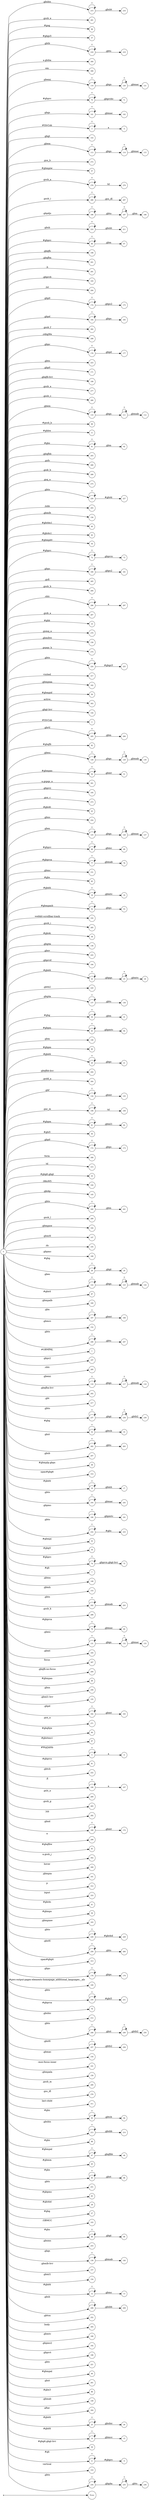 digraph NFA {
  rankdir=LR;
  node [shape=circle, fontsize=10];
  __start [shape=point, label=""];
  __start -> None;
  215 [label="215"];
  281 [label="281"];
  98 [label="98"];
  37 [label="37"];
  218 [label="218"];
  300 [label="300"];
  306 [label="306"];
  119 [label="119"];
  183 [label="183"];
  130 [label="130"];
  287 [label="287"];
  70 [label="70"];
  141 [label="141"];
  241 [label="241"];
  112 [label="112"];
  13 [label="13"];
  3 [label="3"];
  140 [label="140"];
  143 [label="143"];
  113 [label="113"];
  272 [label="272"];
  120 [label="120"];
  57 [label="57"];
  96 [label="96"];
  278 [label="278"];
  286 [label="286"];
  186 [label="186"];
  250 [label="250"];
  210 [label="210"];
  66 [label="66"];
  198 [label="198"];
  201 [label="201"];
  291 [label="291"];
  193 [label="193"];
  294 [label="294"];
  174 [label="174"];
  184 [label="184"];
  249 [label="249"];
  282 [label="282"];
  298 [label="298"];
  297 [label="297"];
  176 [label="176"];
  223 [label="223"];
  171 [label="171"];
  199 [label="199"];
  179 [label="179"];
  17 [label="17"];
  277 [label="277"];
  280 [label="280"];
  110 [label="110"];
  4 [label="4"];
  99 [label="99"];
  0 [label="0"];
  11 [label="11"];
  91 [label="91"];
  127 [label="127"];
  203 [label="203"];
  266 [label="266"];
  233 [label="233"];
  268 [label="268"];
  275 [label="275"];
  226 [label="226"];
  293 [label="293"];
  156 [label="156"];
  229 [label="229"];
  211 [label="211"];
  40 [label="40"];
  42 [label="42"];
  54 [label="54"];
  72 [label="72"];
  94 [label="94"];
  123 [label="123"];
  180 [label="180"];
  265 [label="265"];
  284 [label="284"];
  296 [label="296"];
  267 [label="267"];
  10 [label="10"];
  53 [label="53"];
  270 [label="270"];
  158 [label="158"];
  274 [label="274"];
  224 [label="224"];
  317 [label="317"];
  162 [label="162"];
  92 [label="92"];
  56 [label="56"];
  117 [label="117"];
  303 [label="303"];
  144 [label="144"];
  238 [label="238"];
  2 [label="2"];
  205 [label="205"];
  73 [label="73"];
  107 [label="107"];
  82 [label="82"];
  128 [label="128"];
  239 [label="239"];
  50 [label="50"];
  124 [label="124"];
  301 [label="301"];
  195 [label="195"];
  273 [label="273"];
  43 [label="43"];
  142 [label="142"];
  254 [label="254"];
  188 [label="188"];
  125 [label="125"];
  247 [label="247"];
  68 [label="68"];
  77 [label="77"];
  151 [label="151"];
  71 [label="71"];
  121 [label="121"];
  85 [label="85"];
  90 [label="90"];
  18 [label="18"];
  52 [label="52"];
  102 [label="102"];
  285 [label="285"];
  38 [label="38"];
  136 [label="136"];
  114 [label="114"];
  216 [label="216"];
  255 [label="255"];
  194 [label="194"];
  22 [label="22"];
  26 [label="26"];
  220 [label="220"];
  137 [label="137"];
  109 [label="109"];
  15 [label="15"];
  30 [label="30"];
  63 [label="63"];
  146 [label="146"];
  126 [label="126"];
  60 [label="60"];
  20 [label="20"];
  204 [label="204"];
  264 [label="264"];
  134 [label="134"];
  108 [label="108"];
  61 [label="61"];
  44 [label="44"];
  209 [label="209"];
  187 [label="187"];
  172 [label="172"];
  308 [label="308"];
  315 [label="315"];
  35 [label="35"];
  104 [label="104"];
  51 [label="51"];
  145 [label="145"];
  69 [label="69"];
  80 [label="80"];
  181 [label="181"];
  225 [label="225"];
  23 [label="23"];
  240 [label="240"];
  289 [label="289"];
  164 [label="164"];
  6 [label="6"];
  147 [label="147"];
  191 [label="191"];
  105 [label="105"];
  115 [label="115"];
  189 [label="189"];
  111 [label="111"];
  28 [label="28"];
  122 [label="122"];
  87 [label="87"];
  133 [label="133"];
  160 [label="160"];
  48 [label="48"];
  167 [label="167"];
  152 [label="152"];
  245 [label="245"];
  246 [label="246"];
  214 [label="214"];
  1 [label="1"];
  197 [label="197"];
  295 [label="295"];
  116 [label="116"];
  202 [label="202"];
  217 [label="217"];
  237 [label="237"];
  24 [label="24"];
  32 [label="32"];
  262 [label="262"];
  219 [label="219"];
  207 [label="207"];
  58 [label="58"];
  314 [label="314"];
  16 [label="16"];
  244 [label="244"];
  19 [label="19"];
  190 [label="190"];
  232 [label="232"];
  55 [label="55"];
  34 [label="34"];
  74 [label="74"];
  7 [label="7"];
  29 [label="29"];
  148 [label="148"];
  135 [label="135"];
  153 [label="153"];
  242 [label="242"];
  279 [label="279"];
  235 [label="235"];
  288 [label="288"];
  79 [label="79"];
  131 [label="131"];
  165 [label="165"];
  307 [label="307"];
  200 [label="200"];
  49 [label="49"];
  256 [label="256"];
  155 [label="155"];
  182 [label="182"];
  271 [label="271"];
  84 [label="84"];
  97 [label="97"];
  118 [label="118"];
  5 [label="5"];
  81 [label="81"];
  138 [label="138"];
  222 [label="222"];
  236 [label="236"];
  243 [label="243"];
  106 [label="106"];
  33 [label="33"];
  269 [label="269"];
  283 [label="283"];
  67 [label="67"];
  292 [label="292"];
  169 [label="169"];
  299 [label="299"];
  83 [label="83"];
  302 [label="302"];
  309 [label="309"];
  161 [label="161"];
  312 [label="312"];
  310 [label="310"];
  41 [label="41"];
  59 [label="59"];
  163 [label="163"];
  228 [label="228"];
  259 [label="259"];
  313 [label="313"];
  178 [label="178"];
  100 [label="100"];
  230 [label="230"];
  76 [label="76"];
  212 [label="212"];
  62 [label="62"];
  263 [label="263"];
  248 [label="248"];
  257 [label="257"];
  150 [label="150"];
  227 [label="227"];
  101 [label="101"];
  159 [label="159"];
  290 [label="290"];
  206 [label="206"];
  276 [label="276"];
  311 [label="311"];
  93 [label="93"];
  213 [label="213"];
  185 [label="185"];
  9 [label="9"];
  88 [label="88"];
  47 [label="47"];
  45 [label="45"];
  95 [label="95"];
  168 [label="168"];
  251 [label="251"];
  21 [label="21"];
  65 [label="65"];
  75 [label="75"];
  39 [label="39"];
  27 [label="27"];
  173 [label="173"];
  103 [label="103"];
  89 [label="89"];
  253 [label="253"];
  139 [label="139"];
  157 [label="157"];
  78 [label="78"];
  154 [label="154"];
  12 [label="12"];
  208 [label="208"];
  252 [label="252"];
  305 [label="305"];
  166 [label="166"];
  192 [label="192"];
  196 [label="196"];
  177 [label="177"];
  260 [label="260"];
  221 [label="221"];
  132 [label="132"];
  46 [label="46"];
  261 [label="261"];
  86 [label="86"];
  149 [label="149"];
  304 [label="304"];
  31 [label="31"];
  258 [label="258"];
  175 [label="175"];
  25 [label="25"];
  14 [label="14"];
  64 [label="64"];
  231 [label="231"];
  36 [label="36"];
  170 [label="170"];
  8 [label="8"];
  316 [label="316"];
  234 [label="234"];
  129 [label="129"];
  { node [shape=doublecircle]; 1 2 4 6 7 9 10 11 13 15 17 19 21 24 26 27 29 31 33 34 35 36 37 38 39 40 41 42 43 44 45 46 48 49 51 53 54 55 56 57 58 59 60 62 64 65 67 69 71 73 75 76 78 80 81 82 83 84 85 86 87 88 90 92 94 96 97 98 99 100 101 102 103 104 105 107 109 112 115 118 121 124 127 130 133 135 136 138 140 142 143 144 145 146 147 148 149 150 151 152 153 154 155 156 157 158 159 160 161 162 163 164 165 166 168 170 171 173 175 177 179 181 183 185 188 189 191 192 193 194 195 196 197 198 199 200 201 202 203 204 206 207 209 211 212 214 216 217 219 220 221 222 223 225 227 229 231 233 236 239 241 243 245 247 250 251 252 253 254 255 256 258 260 261 263 264 265 266 267 268 269 270 271 272 273 274 275 276 277 279 280 281 282 283 284 285 287 288 289 290 291 292 293 294 295 297 298 299 300 301 302 303 304 305 306 307 308 309 310 311 312 313 314 315 316 317 }
  0 -> 1 [label="#GBMPAL"];
  0 -> 2 [label="#SIvCob"];
  0 -> 3 [label="#SIvCob"];
  3 -> 3 [label="*"];
  3 -> 4 [label="a"];
  0 -> 5 [label="#WqQANb"];
  5 -> 5 [label="*"];
  5 -> 6 [label="a"];
  0 -> 7 [label="#gb"];
  0 -> 8 [label="#gb"];
  8 -> 8 [label="*"];
  8 -> 9 [label="#gbprc"];
  0 -> 10 [label="#gbb"];
  0 -> 11 [label="#gbbw"];
  0 -> 12 [label="#gbd4"];
  12 -> 12 [label="*"];
  12 -> 13 [label=".gbmc"];
  0 -> 14 [label="#gbd4"];
  14 -> 14 [label="*"];
  14 -> 15 [label=".gbmcc"];
  0 -> 16 [label="#gbd4"];
  16 -> 16 [label="*"];
  16 -> 17 [label=".gbmh"];
  0 -> 18 [label="#gbd4"];
  18 -> 18 [label="*"];
  18 -> 19 [label=".gbmtc"];
  0 -> 20 [label="#gbd4"];
  20 -> 20 [label="*"];
  20 -> 21 [label=".gbpc"];
  0 -> 22 [label="#gbd4"];
  22 -> 22 [label="*"];
  22 -> 23 [label=".gbpgs"];
  23 -> 23 [label="*"];
  23 -> 24 [label=".gbmtc"];
  0 -> 25 [label="#gbd4"];
  25 -> 25 [label="*"];
  25 -> 26 [label=".gbsbic"];
  0 -> 27 [label="#gbg"];
  0 -> 28 [label="#gbg"];
  28 -> 28 [label="*"];
  28 -> 29 [label=".gbgt"];
  0 -> 30 [label="#gbg"];
  30 -> 30 [label="*"];
  30 -> 31 [label=".gbm"];
  0 -> 32 [label="#gbg"];
  32 -> 32 [label="*"];
  32 -> 33 [label=".gbtcb"];
  0 -> 34 [label="#gbg5"];
  0 -> 35 [label="#gbg6.gbgt"];
  0 -> 36 [label="#gbg6.gbgt-hvr"];
  0 -> 37 [label="#gbgs5"];
  0 -> 38 [label="#gbi4i"];
  0 -> 39 [label="#gbi4id"];
  0 -> 40 [label="#gbi4m1"];
  0 -> 41 [label="#gbi4s"];
  0 -> 42 [label="#gbi4s1"];
  0 -> 43 [label="#gbi4t"];
  0 -> 44 [label="#gbi5"];
  0 -> 45 [label="#gbmm"];
  0 -> 46 [label="#gbmpal"];
  0 -> 47 [label="#gbmpal"];
  47 -> 47 [label="*"];
  47 -> 48 [label=".gbqfbb"];
  0 -> 49 [label="#gbmpas"];
  0 -> 50 [label="#gbmpas"];
  50 -> 50 [label="*"];
  50 -> 51 [label=".gbmt"];
  0 -> 52 [label="#gbmpasb"];
  52 -> 52 [label="*"];
  52 -> 53 [label=".gbps"];
  0 -> 54 [label="#gbmpdv"];
  0 -> 55 [label="#gbmpi"];
  0 -> 56 [label="#gbmpid"];
  0 -> 57 [label="#gbmpiw"];
  0 -> 58 [label="#gbmplp.gbps"];
  0 -> 59 [label="#gbmps"];
  0 -> 60 [label="#gbpm"];
  0 -> 61 [label="#gbpm"];
  61 -> 61 [label="*"];
  61 -> 62 [label=".gbml1"];
  0 -> 63 [label="#gbpm"];
  63 -> 63 [label="*"];
  63 -> 64 [label=".gbpmtc"];
  0 -> 65 [label="#gbpms"];
  0 -> 66 [label="#gbprc"];
  66 -> 66 [label="*"];
  66 -> 67 [label=".gbm"];
  0 -> 68 [label="#gbprc"];
  68 -> 68 [label="*"];
  68 -> 69 [label=".gbmc"];
  0 -> 70 [label="#gbprc"];
  70 -> 70 [label="*"];
  70 -> 71 [label=".gbprcbc"];
  0 -> 72 [label="#gbprc"];
  72 -> 72 [label="*"];
  72 -> 73 [label=".gbprcx"];
  0 -> 74 [label="#gbprc"];
  74 -> 74 [label="*"];
  74 -> 75 [label=".gbprcx.gbgt-hvr"];
  0 -> 76 [label="#gbprca"];
  0 -> 77 [label="#gbprca"];
  77 -> 77 [label="*"];
  77 -> 78 [label=".gbmab"];
  0 -> 79 [label="#gbprca"];
  79 -> 79 [label="*"];
  79 -> 80 [label=".gbmac"];
  0 -> 81 [label="#gbprcs"];
  0 -> 82 [label="#gbqfb"];
  0 -> 83 [label="#gbqfbw"];
  0 -> 84 [label="#gbqfqw"];
  0 -> 85 [label="#gbs"];
  0 -> 86 [label="#gbx3"];
  0 -> 87 [label="#gbx4"];
  0 -> 88 [label="#gbz"];
  0 -> 89 [label="#gbz"];
  89 -> 89 [label="*"];
  89 -> 90 [label=".gbgt"];
  0 -> 91 [label="#gbz"];
  91 -> 91 [label="*"];
  91 -> 92 [label=".gbm"];
  0 -> 93 [label="#gbz"];
  93 -> 93 [label="*"];
  93 -> 94 [label=".gbtcb"];
  0 -> 95 [label="#gbz"];
  95 -> 95 [label="*"];
  95 -> 96 [label=".gbzt"];
  0 -> 97 [label="#gbztms1"];
  0 -> 98 [label="#gog"];
  0 -> 99 [label="#gssb_b"];
  0 -> 100 [label="#gws-output-pages-elements-homepage_additional_languages__als"];
  0 -> 101 [label="-moz-focus-inner"];
  0 -> 102 [label="-webkit-scrollbar-track"];
  0 -> 103 [label=".GBMCC"];
  0 -> 104 [label=".H6sW5"];
  0 -> 105 [label=".ds"];
  0 -> 106 [label=".fl"];
  106 -> 106 [label="*"];
  106 -> 107 [label="a"];
  0 -> 108 [label=".gac_m"];
  108 -> 108 [label="*"];
  108 -> 109 [label="td"];
  0 -> 110 [label=".gbem"];
  110 -> 110 [label="*"];
  110 -> 111 [label=".gbgs"];
  111 -> 111 [label="*"];
  111 -> 112 [label=".gbmab"];
  0 -> 113 [label=".gbem"];
  113 -> 113 [label="*"];
  113 -> 114 [label=".gbgs"];
  114 -> 114 [label="*"];
  114 -> 115 [label=".gbmac"];
  0 -> 116 [label=".gbemi"];
  116 -> 116 [label="*"];
  116 -> 117 [label=".gbgs"];
  117 -> 117 [label="*"];
  117 -> 118 [label=".gbmab"];
  0 -> 119 [label=".gbemi"];
  119 -> 119 [label="*"];
  119 -> 120 [label=".gbgs"];
  120 -> 120 [label="*"];
  120 -> 121 [label=".gbmac"];
  0 -> 122 [label=".gbes"];
  122 -> 122 [label="*"];
  122 -> 123 [label=".gbgs"];
  123 -> 123 [label="*"];
  123 -> 124 [label=".gbmab"];
  0 -> 125 [label=".gbes"];
  125 -> 125 [label="*"];
  125 -> 126 [label=".gbgs"];
  126 -> 126 [label="*"];
  126 -> 127 [label=".gbmac"];
  0 -> 128 [label=".gbesi"];
  128 -> 128 [label="*"];
  128 -> 129 [label=".gbgs"];
  129 -> 129 [label="*"];
  129 -> 130 [label=".gbmab"];
  0 -> 131 [label=".gbesi"];
  131 -> 131 [label="*"];
  131 -> 132 [label=".gbgs"];
  132 -> 132 [label="*"];
  132 -> 133 [label=".gbmac"];
  0 -> 134 [label=".gbf"];
  134 -> 134 [label="*"];
  134 -> 135 [label=".gbmt"];
  0 -> 136 [label=".gbg4a"];
  0 -> 137 [label=".gbg4a"];
  137 -> 137 [label="*"];
  137 -> 138 [label=".gbts"];
  0 -> 139 [label=".gbgs"];
  139 -> 139 [label="*"];
  139 -> 140 [label=".gbmab"];
  0 -> 141 [label=".gbgs"];
  141 -> 141 [label="*"];
  141 -> 142 [label=".gbmac"];
  0 -> 143 [label=".gbgt"];
  0 -> 144 [label=".gbgt-hvr"];
  0 -> 145 [label=".gbi4p"];
  0 -> 146 [label=".gbm"];
  0 -> 147 [label=".gbm0l"];
  0 -> 148 [label=".gbma"];
  0 -> 149 [label=".gbmab"];
  0 -> 150 [label=".gbmac"];
  0 -> 151 [label=".gbmc"];
  0 -> 152 [label=".gbmcc"];
  0 -> 153 [label=".gbmh"];
  0 -> 154 [label=".gbml1"];
  0 -> 155 [label=".gbml1-hvr"];
  0 -> 156 [label=".gbmlb"];
  0 -> 157 [label=".gbmlb-hvr"];
  0 -> 158 [label=".gbmlbw"];
  0 -> 159 [label=".gbmpala"];
  0 -> 160 [label=".gbmpalb"];
  0 -> 161 [label=".gbmpia"];
  0 -> 162 [label=".gbmpiaa"];
  0 -> 163 [label=".gbmpiaw"];
  0 -> 164 [label=".gbmpnw"];
  0 -> 165 [label=".gbmt"];
  0 -> 166 [label=".gbmtc"];
  0 -> 167 [label=".gbn"];
  167 -> 167 [label="*"];
  167 -> 168 [label=".gbmt"];
  0 -> 169 [label=".gbnd"];
  169 -> 169 [label="*"];
  169 -> 170 [label=".gbmt"];
  0 -> 171 [label=".gbp0"];
  0 -> 172 [label=".gbp0"];
  172 -> 172 [label="*"];
  172 -> 173 [label=".gbps"];
  0 -> 174 [label=".gbp0"];
  174 -> 174 [label="*"];
  174 -> 175 [label=".gbps2"];
  0 -> 176 [label=".gbpc"];
  176 -> 176 [label="*"];
  176 -> 177 [label=".gbpd"];
  0 -> 178 [label=".gbpc"];
  178 -> 178 [label="*"];
  178 -> 179 [label=".gbps"];
  0 -> 180 [label=".gbpc"];
  180 -> 180 [label="*"];
  180 -> 181 [label=".gbps2"];
  0 -> 182 [label=".gbpd"];
  182 -> 182 [label="*"];
  182 -> 183 [label=".gbmt"];
  0 -> 184 [label=".gbpd"];
  184 -> 184 [label="*"];
  184 -> 185 [label=".gbps"];
  0 -> 186 [label=".gbpdjs"];
  186 -> 186 [label="*"];
  186 -> 187 [label=".gbto"];
  187 -> 187 [label="*"];
  187 -> 188 [label=".gbm"];
  0 -> 189 [label=".gbpmc"];
  0 -> 190 [label=".gbpmc"];
  190 -> 190 [label="*"];
  190 -> 191 [label=".gbpmtc"];
  0 -> 192 [label=".gbpms2"];
  0 -> 193 [label=".gbprcb"];
  0 -> 194 [label=".gbprcd"];
  0 -> 195 [label=".gbprci"];
  0 -> 196 [label=".gbprct"];
  0 -> 197 [label=".gbps2"];
  0 -> 198 [label=".gbqfb"];
  0 -> 199 [label=".gbqfb-hvr"];
  0 -> 200 [label=".gbqfb-no-focus"];
  0 -> 201 [label=".gbqfba"];
  0 -> 202 [label=".gbqfba-hvr"];
  0 -> 203 [label=".gbqfbb"];
  0 -> 204 [label=".gbqfbb-hvr"];
  0 -> 205 [label=".gbrtl"];
  205 -> 205 [label="*"];
  205 -> 206 [label=".gbm"];
  0 -> 207 [label=".gbsb"];
  0 -> 208 [label=".gbsb"];
  208 -> 208 [label="*"];
  208 -> 209 [label=".gbsbb"];
  0 -> 210 [label=".gbsb"];
  210 -> 210 [label="*"];
  210 -> 211 [label=".gbsbt"];
  0 -> 212 [label=".gbsbic"];
  0 -> 213 [label=".gbsbis"];
  213 -> 213 [label="*"];
  213 -> 214 [label=".gbsbb"];
  0 -> 215 [label=".gbsbis"];
  215 -> 215 [label="*"];
  215 -> 216 [label=".gbsbt"];
  0 -> 217 [label=".gbt"];
  0 -> 218 [label=".gbtb"];
  218 -> 218 [label="*"];
  218 -> 219 [label=".gbts"];
  0 -> 220 [label=".gbtb2"];
  0 -> 221 [label=".gbtc"];
  0 -> 222 [label=".gbtcb"];
  0 -> 223 [label=".gbto"];
  0 -> 224 [label=".gbto"];
  224 -> 224 [label="*"];
  224 -> 225 [label="#gbgs5"];
  0 -> 226 [label=".gbto"];
  226 -> 226 [label="*"];
  226 -> 227 [label="#gbi4i"];
  0 -> 228 [label=".gbto"];
  228 -> 228 [label="*"];
  228 -> 229 [label="#gbi4id"];
  0 -> 230 [label=".gbto"];
  230 -> 230 [label="*"];
  230 -> 231 [label="#gbi5"];
  0 -> 232 [label=".gbto"];
  232 -> 232 [label="*"];
  232 -> 233 [label="#gbs"];
  0 -> 234 [label=".gbto"];
  234 -> 234 [label="*"];
  234 -> 235 [label=".gbg4a"];
  235 -> 235 [label="*"];
  235 -> 236 [label=".gbts"];
  0 -> 237 [label=".gbto"];
  237 -> 237 [label="*"];
  237 -> 238 [label=".gbgt"];
  238 -> 238 [label="*"];
  238 -> 239 [label=".gbtb2"];
  0 -> 240 [label=".gbto"];
  240 -> 240 [label="*"];
  240 -> 241 [label=".gbm"];
  0 -> 242 [label=".gbto"];
  242 -> 242 [label="*"];
  242 -> 243 [label=".gbmab"];
  0 -> 244 [label=".gbto"];
  244 -> 244 [label="*"];
  244 -> 245 [label=".gbmac"];
  0 -> 246 [label=".gbto"];
  246 -> 246 [label="*"];
  246 -> 247 [label=".gbts"];
  0 -> 248 [label=".gbto"];
  248 -> 248 [label="*"];
  248 -> 249 [label=".gbzt"];
  249 -> 249 [label="*"];
  249 -> 250 [label=".gbtb2"];
  0 -> 251 [label=".gbts"];
  0 -> 252 [label=".gbtsa"];
  0 -> 253 [label=".gbxms"];
  0 -> 254 [label=".gbxo"];
  0 -> 255 [label=".gbxv"];
  0 -> 256 [label=".gbxx"];
  0 -> 257 [label=".gbz0l"];
  257 -> 257 [label="*"];
  257 -> 258 [label=".gbtb2"];
  0 -> 259 [label=".gbz0l"];
  259 -> 259 [label="*"];
  259 -> 260 [label=".gbts"];
  0 -> 261 [label=".gbzt"];
  0 -> 262 [label=".gbzt"];
  262 -> 262 [label="*"];
  262 -> 263 [label=".gbts"];
  0 -> 264 [label=".gsdd_a"];
  0 -> 265 [label=".gsfi"];
  0 -> 266 [label=".gsfs"];
  0 -> 267 [label=".gsib_a"];
  0 -> 268 [label=".gsib_b"];
  0 -> 269 [label=".gsls_a"];
  0 -> 270 [label=".gsmq_a"];
  0 -> 271 [label=".gsn_a"];
  0 -> 272 [label=".gsn_b"];
  0 -> 273 [label=".gsn_c"];
  0 -> 274 [label=".gspqs_b"];
  0 -> 275 [label=".gsq_a"];
  0 -> 276 [label=".gss_ifl"];
  0 -> 277 [label=".gssb_a"];
  0 -> 278 [label=".gssb_a"];
  278 -> 278 [label="*"];
  278 -> 279 [label="td"];
  0 -> 280 [label=".gssb_c"];
  0 -> 281 [label=".gssb_e"];
  0 -> 282 [label=".gssb_f"];
  0 -> 283 [label=".gssb_g"];
  0 -> 284 [label=".gssb_h"];
  0 -> 285 [label=".gssb_i"];
  0 -> 286 [label=".gssb_i"];
  286 -> 286 [label="*"];
  286 -> 287 [label=".gss_ifl"];
  0 -> 288 [label=".gssb_k"];
  0 -> 289 [label=".gssb_l"];
  0 -> 290 [label=".gssb_m"];
  0 -> 291 [label=".h"];
  0 -> 292 [label=".lsb"];
  0 -> 293 [label=".lsbb"];
  0 -> 294 [label=".lst"];
  0 -> 295 [label=".sblc"];
  0 -> 296 [label=".sblc"];
  296 -> 296 [label="*"];
  296 -> 297 [label="a"];
  0 -> 298 [label=".z4hgWe"];
  0 -> 299 [label="a"];
  0 -> 300 [label="a.gbiba"];
  0 -> 301 [label="a.gspqs_a"];
  0 -> 302 [label="a.gssb_j"];
  0 -> 303 [label="active"];
  0 -> 304 [label="after"];
  0 -> 305 [label="body"];
  0 -> 306 [label="em"];
  0 -> 307 [label="focus"];
  0 -> 308 [label="form"];
  0 -> 309 [label="hover"];
  0 -> 310 [label="input"];
  0 -> 311 [label="last-child"];
  0 -> 312 [label="p"];
  0 -> 313 [label="span#gbg4"];
  0 -> 314 [label="span#gbg6"];
  0 -> 315 [label="td"];
  0 -> 316 [label="vertical"];
  0 -> 317 [label="visited"];
}
